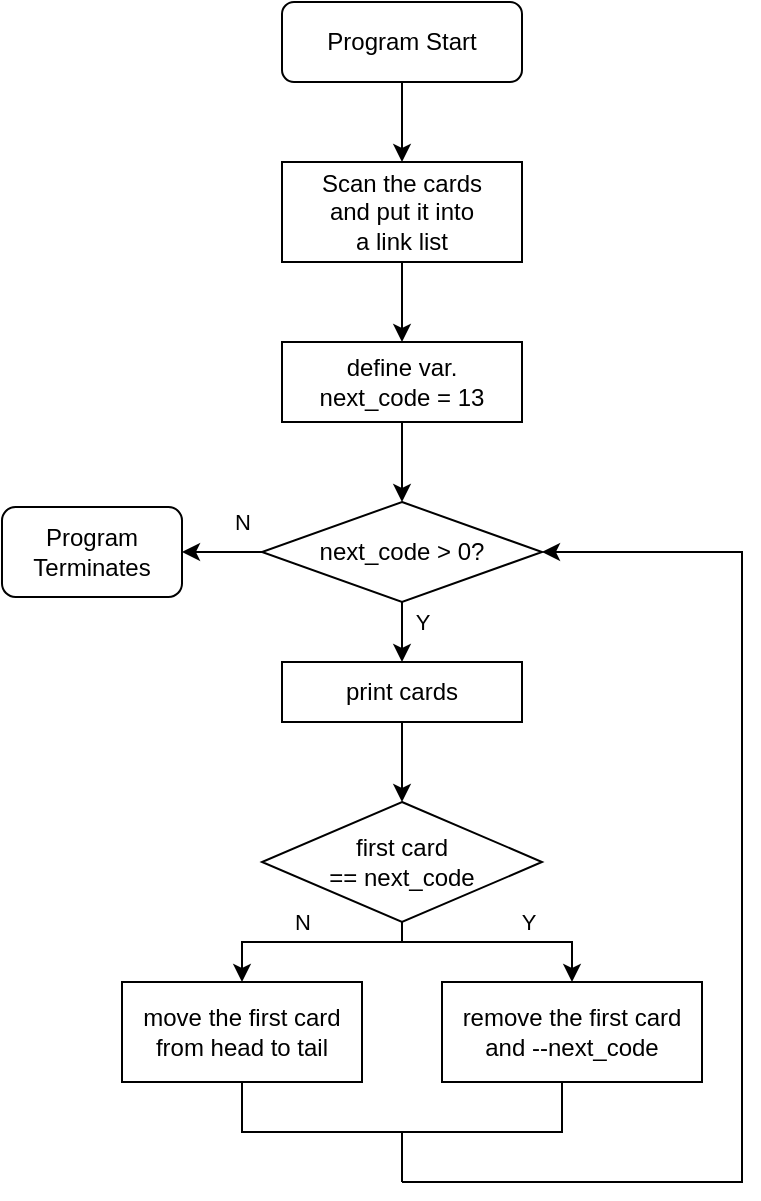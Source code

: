 <mxfile version="13.8.0" type="google"><diagram id="C5RBs43oDa-KdzZeNtuy" name="Page-1"><mxGraphModel dx="860" dy="622" grid="1" gridSize="10" guides="1" tooltips="1" connect="1" arrows="1" fold="1" page="1" pageScale="1" pageWidth="827" pageHeight="1169" math="0" shadow="0"><root><mxCell id="WIyWlLk6GJQsqaUBKTNV-0"/><mxCell id="WIyWlLk6GJQsqaUBKTNV-1" parent="WIyWlLk6GJQsqaUBKTNV-0"/><mxCell id="AqGcEKI7XBmne-a_DnyM-1" value="" style="edgeStyle=orthogonalEdgeStyle;rounded=0;orthogonalLoop=1;jettySize=auto;html=1;" parent="WIyWlLk6GJQsqaUBKTNV-1" source="WIyWlLk6GJQsqaUBKTNV-3" target="AqGcEKI7XBmne-a_DnyM-0" edge="1"><mxGeometry relative="1" as="geometry"/></mxCell><mxCell id="WIyWlLk6GJQsqaUBKTNV-3" value="Program Start" style="rounded=1;whiteSpace=wrap;html=1;fontSize=12;glass=0;strokeWidth=1;shadow=0;" parent="WIyWlLk6GJQsqaUBKTNV-1" vertex="1"><mxGeometry x="160" y="80" width="120" height="40" as="geometry"/></mxCell><mxCell id="WIyWlLk6GJQsqaUBKTNV-11" value="Program &lt;br&gt;Terminates" style="rounded=1;whiteSpace=wrap;html=1;fontSize=12;glass=0;strokeWidth=1;shadow=0;" parent="WIyWlLk6GJQsqaUBKTNV-1" vertex="1"><mxGeometry x="20" y="332.5" width="90" height="45" as="geometry"/></mxCell><mxCell id="AqGcEKI7XBmne-a_DnyM-7" value="" style="edgeStyle=orthogonalEdgeStyle;rounded=0;orthogonalLoop=1;jettySize=auto;html=1;" parent="WIyWlLk6GJQsqaUBKTNV-1" source="AqGcEKI7XBmne-a_DnyM-0" target="AqGcEKI7XBmne-a_DnyM-6" edge="1"><mxGeometry relative="1" as="geometry"/></mxCell><mxCell id="AqGcEKI7XBmne-a_DnyM-0" value="Scan the cards&lt;br&gt;and put it into&lt;br&gt;a link list" style="rounded=0;whiteSpace=wrap;html=1;" parent="WIyWlLk6GJQsqaUBKTNV-1" vertex="1"><mxGeometry x="160" y="160" width="120" height="50" as="geometry"/></mxCell><mxCell id="AqGcEKI7XBmne-a_DnyM-10" value="Y" style="edgeStyle=orthogonalEdgeStyle;rounded=0;orthogonalLoop=1;jettySize=auto;html=1;" parent="WIyWlLk6GJQsqaUBKTNV-1" source="AqGcEKI7XBmne-a_DnyM-4" target="AqGcEKI7XBmne-a_DnyM-9" edge="1"><mxGeometry x="0.201" y="10" relative="1" as="geometry"><mxPoint as="offset"/></mxGeometry></mxCell><mxCell id="AqGcEKI7XBmne-a_DnyM-21" value="N" style="edgeStyle=orthogonalEdgeStyle;rounded=0;orthogonalLoop=1;jettySize=auto;html=1;" parent="WIyWlLk6GJQsqaUBKTNV-1" source="AqGcEKI7XBmne-a_DnyM-4" target="WIyWlLk6GJQsqaUBKTNV-11" edge="1"><mxGeometry x="-0.5" y="-15" relative="1" as="geometry"><mxPoint as="offset"/></mxGeometry></mxCell><mxCell id="AqGcEKI7XBmne-a_DnyM-4" value="next_code &amp;gt; 0?" style="rhombus;whiteSpace=wrap;html=1;" parent="WIyWlLk6GJQsqaUBKTNV-1" vertex="1"><mxGeometry x="150" y="330" width="140" height="50" as="geometry"/></mxCell><mxCell id="AqGcEKI7XBmne-a_DnyM-8" value="" style="edgeStyle=orthogonalEdgeStyle;rounded=0;orthogonalLoop=1;jettySize=auto;html=1;" parent="WIyWlLk6GJQsqaUBKTNV-1" source="AqGcEKI7XBmne-a_DnyM-6" target="AqGcEKI7XBmne-a_DnyM-4" edge="1"><mxGeometry relative="1" as="geometry"/></mxCell><mxCell id="AqGcEKI7XBmne-a_DnyM-6" value="define var.&lt;br&gt;next_code = 13" style="rounded=0;whiteSpace=wrap;html=1;" parent="WIyWlLk6GJQsqaUBKTNV-1" vertex="1"><mxGeometry x="160" y="250" width="120" height="40" as="geometry"/></mxCell><mxCell id="AqGcEKI7XBmne-a_DnyM-14" value="" style="edgeStyle=orthogonalEdgeStyle;rounded=0;orthogonalLoop=1;jettySize=auto;html=1;" parent="WIyWlLk6GJQsqaUBKTNV-1" source="AqGcEKI7XBmne-a_DnyM-9" target="AqGcEKI7XBmne-a_DnyM-11" edge="1"><mxGeometry relative="1" as="geometry"/></mxCell><mxCell id="AqGcEKI7XBmne-a_DnyM-9" value="print cards" style="rounded=0;whiteSpace=wrap;html=1;" parent="WIyWlLk6GJQsqaUBKTNV-1" vertex="1"><mxGeometry x="160" y="410" width="120" height="30" as="geometry"/></mxCell><mxCell id="AqGcEKI7XBmne-a_DnyM-13" value="Y" style="edgeStyle=orthogonalEdgeStyle;rounded=0;orthogonalLoop=1;jettySize=auto;html=1;" parent="WIyWlLk6GJQsqaUBKTNV-1" source="AqGcEKI7XBmne-a_DnyM-11" target="AqGcEKI7XBmne-a_DnyM-12" edge="1"><mxGeometry x="0.273" y="10" relative="1" as="geometry"><Array as="points"><mxPoint x="220" y="550"/><mxPoint x="305" y="550"/></Array><mxPoint as="offset"/></mxGeometry></mxCell><mxCell id="AqGcEKI7XBmne-a_DnyM-17" value="N" style="edgeStyle=orthogonalEdgeStyle;rounded=0;orthogonalLoop=1;jettySize=auto;html=1;exitX=0.5;exitY=1;exitDx=0;exitDy=0;entryX=0.5;entryY=0;entryDx=0;entryDy=0;" parent="WIyWlLk6GJQsqaUBKTNV-1" source="AqGcEKI7XBmne-a_DnyM-11" target="AqGcEKI7XBmne-a_DnyM-15" edge="1"><mxGeometry x="0.092" y="-10" relative="1" as="geometry"><Array as="points"><mxPoint x="220" y="550"/><mxPoint x="140" y="550"/></Array><mxPoint as="offset"/></mxGeometry></mxCell><mxCell id="AqGcEKI7XBmne-a_DnyM-11" value="first card &lt;br&gt;== next_code" style="rhombus;whiteSpace=wrap;html=1;" parent="WIyWlLk6GJQsqaUBKTNV-1" vertex="1"><mxGeometry x="150" y="480" width="140" height="60" as="geometry"/></mxCell><mxCell id="AqGcEKI7XBmne-a_DnyM-12" value="remove the first card&lt;br&gt;and --next_code" style="rounded=0;whiteSpace=wrap;html=1;" parent="WIyWlLk6GJQsqaUBKTNV-1" vertex="1"><mxGeometry x="240" y="570" width="130" height="50" as="geometry"/></mxCell><mxCell id="AqGcEKI7XBmne-a_DnyM-15" value="move the first card from head to tail" style="rounded=0;whiteSpace=wrap;html=1;" parent="WIyWlLk6GJQsqaUBKTNV-1" vertex="1"><mxGeometry x="80" y="570" width="120" height="50" as="geometry"/></mxCell><mxCell id="AqGcEKI7XBmne-a_DnyM-20" style="edgeStyle=orthogonalEdgeStyle;rounded=0;orthogonalLoop=1;jettySize=auto;html=1;exitX=0;exitY=0.5;exitDx=0;exitDy=0;exitPerimeter=0;entryX=1;entryY=0.5;entryDx=0;entryDy=0;" parent="WIyWlLk6GJQsqaUBKTNV-1" source="AqGcEKI7XBmne-a_DnyM-18" target="AqGcEKI7XBmne-a_DnyM-4" edge="1"><mxGeometry relative="1" as="geometry"><Array as="points"><mxPoint x="390" y="670"/><mxPoint x="390" y="355"/></Array></mxGeometry></mxCell><mxCell id="AqGcEKI7XBmne-a_DnyM-18" value="" style="strokeWidth=1;html=1;shape=mxgraph.flowchart.annotation_2;align=left;labelPosition=right;pointerEvents=1;direction=north;allowArrows=1;" parent="WIyWlLk6GJQsqaUBKTNV-1" vertex="1"><mxGeometry x="140" y="620" width="160" height="50" as="geometry"/></mxCell></root></mxGraphModel></diagram></mxfile>